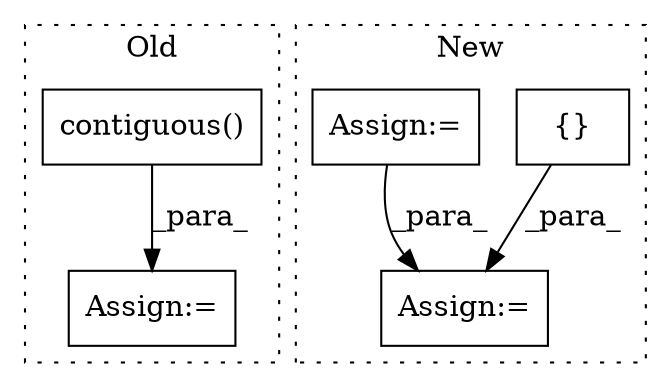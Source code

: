 digraph G {
subgraph cluster0 {
1 [label="contiguous()" a="75" s="1320" l="32" shape="box"];
3 [label="Assign:=" a="68" s="1316" l="4" shape="box"];
label = "Old";
style="dotted";
}
subgraph cluster1 {
2 [label="{}" a="59" s="1430,1434" l="1,0" shape="box"];
4 [label="Assign:=" a="68" s="2172" l="3" shape="box"];
5 [label="Assign:=" a="68" s="1355" l="3" shape="box"];
label = "New";
style="dotted";
}
1 -> 3 [label="_para_"];
2 -> 4 [label="_para_"];
5 -> 4 [label="_para_"];
}